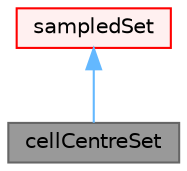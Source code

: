 digraph "cellCentreSet"
{
 // LATEX_PDF_SIZE
  bgcolor="transparent";
  edge [fontname=Helvetica,fontsize=10,labelfontname=Helvetica,labelfontsize=10];
  node [fontname=Helvetica,fontsize=10,shape=box,height=0.2,width=0.4];
  Node1 [id="Node000001",label="cellCentreSet",height=0.2,width=0.4,color="gray40", fillcolor="grey60", style="filled", fontcolor="black",tooltip="A sampleSet based on cell centres."];
  Node2 -> Node1 [id="edge1_Node000001_Node000002",dir="back",color="steelblue1",style="solid",tooltip=" "];
  Node2 [id="Node000002",label="sampledSet",height=0.2,width=0.4,color="red", fillcolor="#FFF0F0", style="filled",URL="$classFoam_1_1sampledSet.html",tooltip="Holds list of sampling points which is filled at construction time. Various implementations of this b..."];
}
